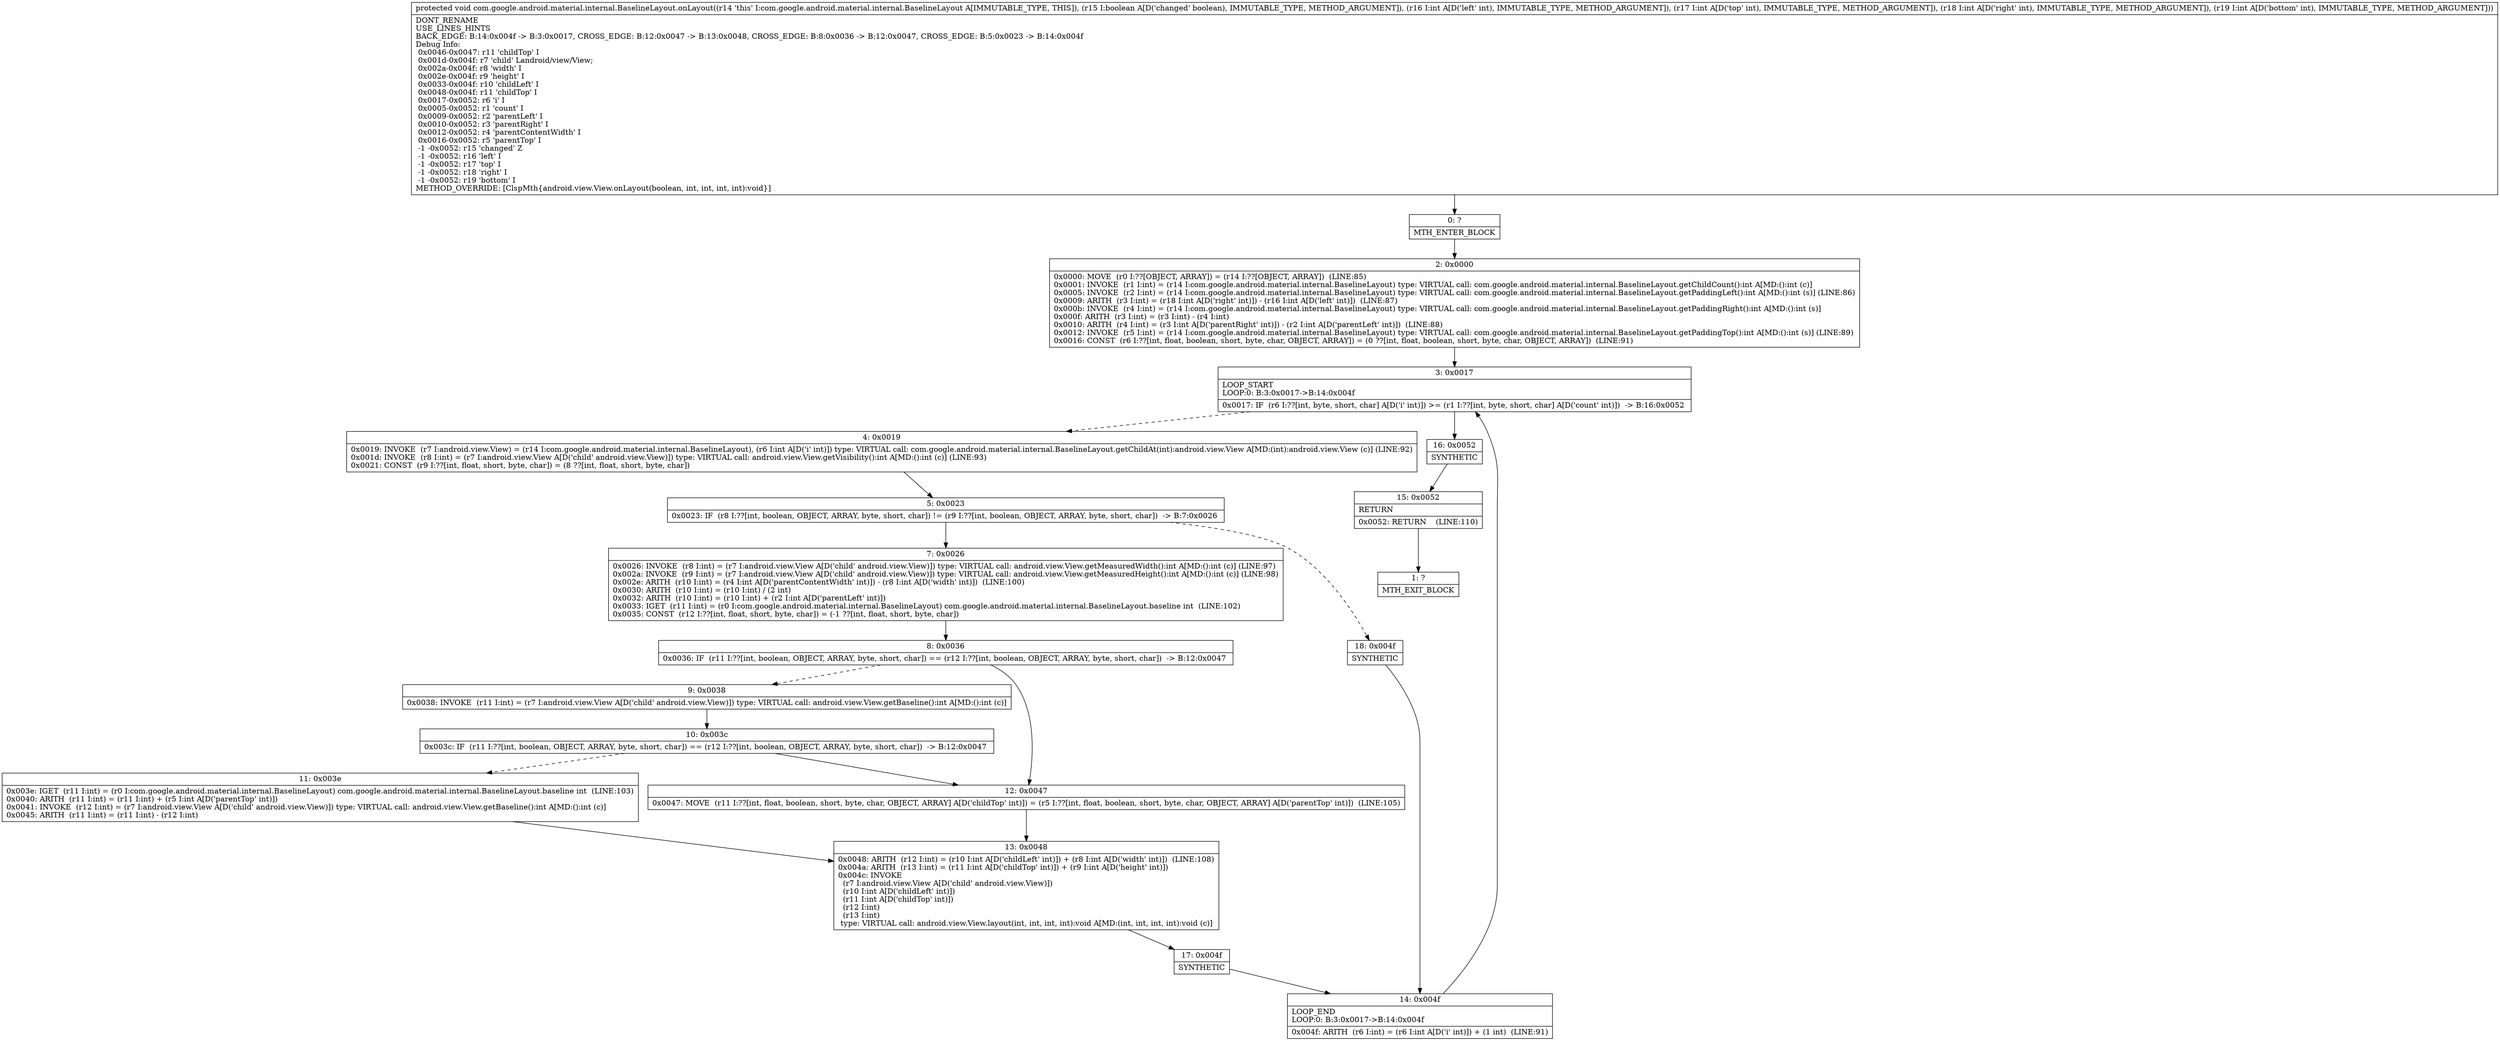 digraph "CFG forcom.google.android.material.internal.BaselineLayout.onLayout(ZIIII)V" {
Node_0 [shape=record,label="{0\:\ ?|MTH_ENTER_BLOCK\l}"];
Node_2 [shape=record,label="{2\:\ 0x0000|0x0000: MOVE  (r0 I:??[OBJECT, ARRAY]) = (r14 I:??[OBJECT, ARRAY])  (LINE:85)\l0x0001: INVOKE  (r1 I:int) = (r14 I:com.google.android.material.internal.BaselineLayout) type: VIRTUAL call: com.google.android.material.internal.BaselineLayout.getChildCount():int A[MD:():int (c)]\l0x0005: INVOKE  (r2 I:int) = (r14 I:com.google.android.material.internal.BaselineLayout) type: VIRTUAL call: com.google.android.material.internal.BaselineLayout.getPaddingLeft():int A[MD:():int (s)] (LINE:86)\l0x0009: ARITH  (r3 I:int) = (r18 I:int A[D('right' int)]) \- (r16 I:int A[D('left' int)])  (LINE:87)\l0x000b: INVOKE  (r4 I:int) = (r14 I:com.google.android.material.internal.BaselineLayout) type: VIRTUAL call: com.google.android.material.internal.BaselineLayout.getPaddingRight():int A[MD:():int (s)]\l0x000f: ARITH  (r3 I:int) = (r3 I:int) \- (r4 I:int) \l0x0010: ARITH  (r4 I:int) = (r3 I:int A[D('parentRight' int)]) \- (r2 I:int A[D('parentLeft' int)])  (LINE:88)\l0x0012: INVOKE  (r5 I:int) = (r14 I:com.google.android.material.internal.BaselineLayout) type: VIRTUAL call: com.google.android.material.internal.BaselineLayout.getPaddingTop():int A[MD:():int (s)] (LINE:89)\l0x0016: CONST  (r6 I:??[int, float, boolean, short, byte, char, OBJECT, ARRAY]) = (0 ??[int, float, boolean, short, byte, char, OBJECT, ARRAY])  (LINE:91)\l}"];
Node_3 [shape=record,label="{3\:\ 0x0017|LOOP_START\lLOOP:0: B:3:0x0017\-\>B:14:0x004f\l|0x0017: IF  (r6 I:??[int, byte, short, char] A[D('i' int)]) \>= (r1 I:??[int, byte, short, char] A[D('count' int)])  \-\> B:16:0x0052 \l}"];
Node_4 [shape=record,label="{4\:\ 0x0019|0x0019: INVOKE  (r7 I:android.view.View) = (r14 I:com.google.android.material.internal.BaselineLayout), (r6 I:int A[D('i' int)]) type: VIRTUAL call: com.google.android.material.internal.BaselineLayout.getChildAt(int):android.view.View A[MD:(int):android.view.View (c)] (LINE:92)\l0x001d: INVOKE  (r8 I:int) = (r7 I:android.view.View A[D('child' android.view.View)]) type: VIRTUAL call: android.view.View.getVisibility():int A[MD:():int (c)] (LINE:93)\l0x0021: CONST  (r9 I:??[int, float, short, byte, char]) = (8 ??[int, float, short, byte, char]) \l}"];
Node_5 [shape=record,label="{5\:\ 0x0023|0x0023: IF  (r8 I:??[int, boolean, OBJECT, ARRAY, byte, short, char]) != (r9 I:??[int, boolean, OBJECT, ARRAY, byte, short, char])  \-\> B:7:0x0026 \l}"];
Node_7 [shape=record,label="{7\:\ 0x0026|0x0026: INVOKE  (r8 I:int) = (r7 I:android.view.View A[D('child' android.view.View)]) type: VIRTUAL call: android.view.View.getMeasuredWidth():int A[MD:():int (c)] (LINE:97)\l0x002a: INVOKE  (r9 I:int) = (r7 I:android.view.View A[D('child' android.view.View)]) type: VIRTUAL call: android.view.View.getMeasuredHeight():int A[MD:():int (c)] (LINE:98)\l0x002e: ARITH  (r10 I:int) = (r4 I:int A[D('parentContentWidth' int)]) \- (r8 I:int A[D('width' int)])  (LINE:100)\l0x0030: ARITH  (r10 I:int) = (r10 I:int) \/ (2 int) \l0x0032: ARITH  (r10 I:int) = (r10 I:int) + (r2 I:int A[D('parentLeft' int)]) \l0x0033: IGET  (r11 I:int) = (r0 I:com.google.android.material.internal.BaselineLayout) com.google.android.material.internal.BaselineLayout.baseline int  (LINE:102)\l0x0035: CONST  (r12 I:??[int, float, short, byte, char]) = (\-1 ??[int, float, short, byte, char]) \l}"];
Node_8 [shape=record,label="{8\:\ 0x0036|0x0036: IF  (r11 I:??[int, boolean, OBJECT, ARRAY, byte, short, char]) == (r12 I:??[int, boolean, OBJECT, ARRAY, byte, short, char])  \-\> B:12:0x0047 \l}"];
Node_9 [shape=record,label="{9\:\ 0x0038|0x0038: INVOKE  (r11 I:int) = (r7 I:android.view.View A[D('child' android.view.View)]) type: VIRTUAL call: android.view.View.getBaseline():int A[MD:():int (c)]\l}"];
Node_10 [shape=record,label="{10\:\ 0x003c|0x003c: IF  (r11 I:??[int, boolean, OBJECT, ARRAY, byte, short, char]) == (r12 I:??[int, boolean, OBJECT, ARRAY, byte, short, char])  \-\> B:12:0x0047 \l}"];
Node_11 [shape=record,label="{11\:\ 0x003e|0x003e: IGET  (r11 I:int) = (r0 I:com.google.android.material.internal.BaselineLayout) com.google.android.material.internal.BaselineLayout.baseline int  (LINE:103)\l0x0040: ARITH  (r11 I:int) = (r11 I:int) + (r5 I:int A[D('parentTop' int)]) \l0x0041: INVOKE  (r12 I:int) = (r7 I:android.view.View A[D('child' android.view.View)]) type: VIRTUAL call: android.view.View.getBaseline():int A[MD:():int (c)]\l0x0045: ARITH  (r11 I:int) = (r11 I:int) \- (r12 I:int) \l}"];
Node_13 [shape=record,label="{13\:\ 0x0048|0x0048: ARITH  (r12 I:int) = (r10 I:int A[D('childLeft' int)]) + (r8 I:int A[D('width' int)])  (LINE:108)\l0x004a: ARITH  (r13 I:int) = (r11 I:int A[D('childTop' int)]) + (r9 I:int A[D('height' int)]) \l0x004c: INVOKE  \l  (r7 I:android.view.View A[D('child' android.view.View)])\l  (r10 I:int A[D('childLeft' int)])\l  (r11 I:int A[D('childTop' int)])\l  (r12 I:int)\l  (r13 I:int)\l type: VIRTUAL call: android.view.View.layout(int, int, int, int):void A[MD:(int, int, int, int):void (c)]\l}"];
Node_17 [shape=record,label="{17\:\ 0x004f|SYNTHETIC\l}"];
Node_14 [shape=record,label="{14\:\ 0x004f|LOOP_END\lLOOP:0: B:3:0x0017\-\>B:14:0x004f\l|0x004f: ARITH  (r6 I:int) = (r6 I:int A[D('i' int)]) + (1 int)  (LINE:91)\l}"];
Node_12 [shape=record,label="{12\:\ 0x0047|0x0047: MOVE  (r11 I:??[int, float, boolean, short, byte, char, OBJECT, ARRAY] A[D('childTop' int)]) = (r5 I:??[int, float, boolean, short, byte, char, OBJECT, ARRAY] A[D('parentTop' int)])  (LINE:105)\l}"];
Node_18 [shape=record,label="{18\:\ 0x004f|SYNTHETIC\l}"];
Node_16 [shape=record,label="{16\:\ 0x0052|SYNTHETIC\l}"];
Node_15 [shape=record,label="{15\:\ 0x0052|RETURN\l|0x0052: RETURN    (LINE:110)\l}"];
Node_1 [shape=record,label="{1\:\ ?|MTH_EXIT_BLOCK\l}"];
MethodNode[shape=record,label="{protected void com.google.android.material.internal.BaselineLayout.onLayout((r14 'this' I:com.google.android.material.internal.BaselineLayout A[IMMUTABLE_TYPE, THIS]), (r15 I:boolean A[D('changed' boolean), IMMUTABLE_TYPE, METHOD_ARGUMENT]), (r16 I:int A[D('left' int), IMMUTABLE_TYPE, METHOD_ARGUMENT]), (r17 I:int A[D('top' int), IMMUTABLE_TYPE, METHOD_ARGUMENT]), (r18 I:int A[D('right' int), IMMUTABLE_TYPE, METHOD_ARGUMENT]), (r19 I:int A[D('bottom' int), IMMUTABLE_TYPE, METHOD_ARGUMENT]))  | DONT_RENAME\lUSE_LINES_HINTS\lBACK_EDGE: B:14:0x004f \-\> B:3:0x0017, CROSS_EDGE: B:12:0x0047 \-\> B:13:0x0048, CROSS_EDGE: B:8:0x0036 \-\> B:12:0x0047, CROSS_EDGE: B:5:0x0023 \-\> B:14:0x004f\lDebug Info:\l  0x0046\-0x0047: r11 'childTop' I\l  0x001d\-0x004f: r7 'child' Landroid\/view\/View;\l  0x002a\-0x004f: r8 'width' I\l  0x002e\-0x004f: r9 'height' I\l  0x0033\-0x004f: r10 'childLeft' I\l  0x0048\-0x004f: r11 'childTop' I\l  0x0017\-0x0052: r6 'i' I\l  0x0005\-0x0052: r1 'count' I\l  0x0009\-0x0052: r2 'parentLeft' I\l  0x0010\-0x0052: r3 'parentRight' I\l  0x0012\-0x0052: r4 'parentContentWidth' I\l  0x0016\-0x0052: r5 'parentTop' I\l  \-1 \-0x0052: r15 'changed' Z\l  \-1 \-0x0052: r16 'left' I\l  \-1 \-0x0052: r17 'top' I\l  \-1 \-0x0052: r18 'right' I\l  \-1 \-0x0052: r19 'bottom' I\lMETHOD_OVERRIDE: [ClspMth\{android.view.View.onLayout(boolean, int, int, int, int):void\}]\l}"];
MethodNode -> Node_0;Node_0 -> Node_2;
Node_2 -> Node_3;
Node_3 -> Node_4[style=dashed];
Node_3 -> Node_16;
Node_4 -> Node_5;
Node_5 -> Node_7;
Node_5 -> Node_18[style=dashed];
Node_7 -> Node_8;
Node_8 -> Node_9[style=dashed];
Node_8 -> Node_12;
Node_9 -> Node_10;
Node_10 -> Node_11[style=dashed];
Node_10 -> Node_12;
Node_11 -> Node_13;
Node_13 -> Node_17;
Node_17 -> Node_14;
Node_14 -> Node_3;
Node_12 -> Node_13;
Node_18 -> Node_14;
Node_16 -> Node_15;
Node_15 -> Node_1;
}

